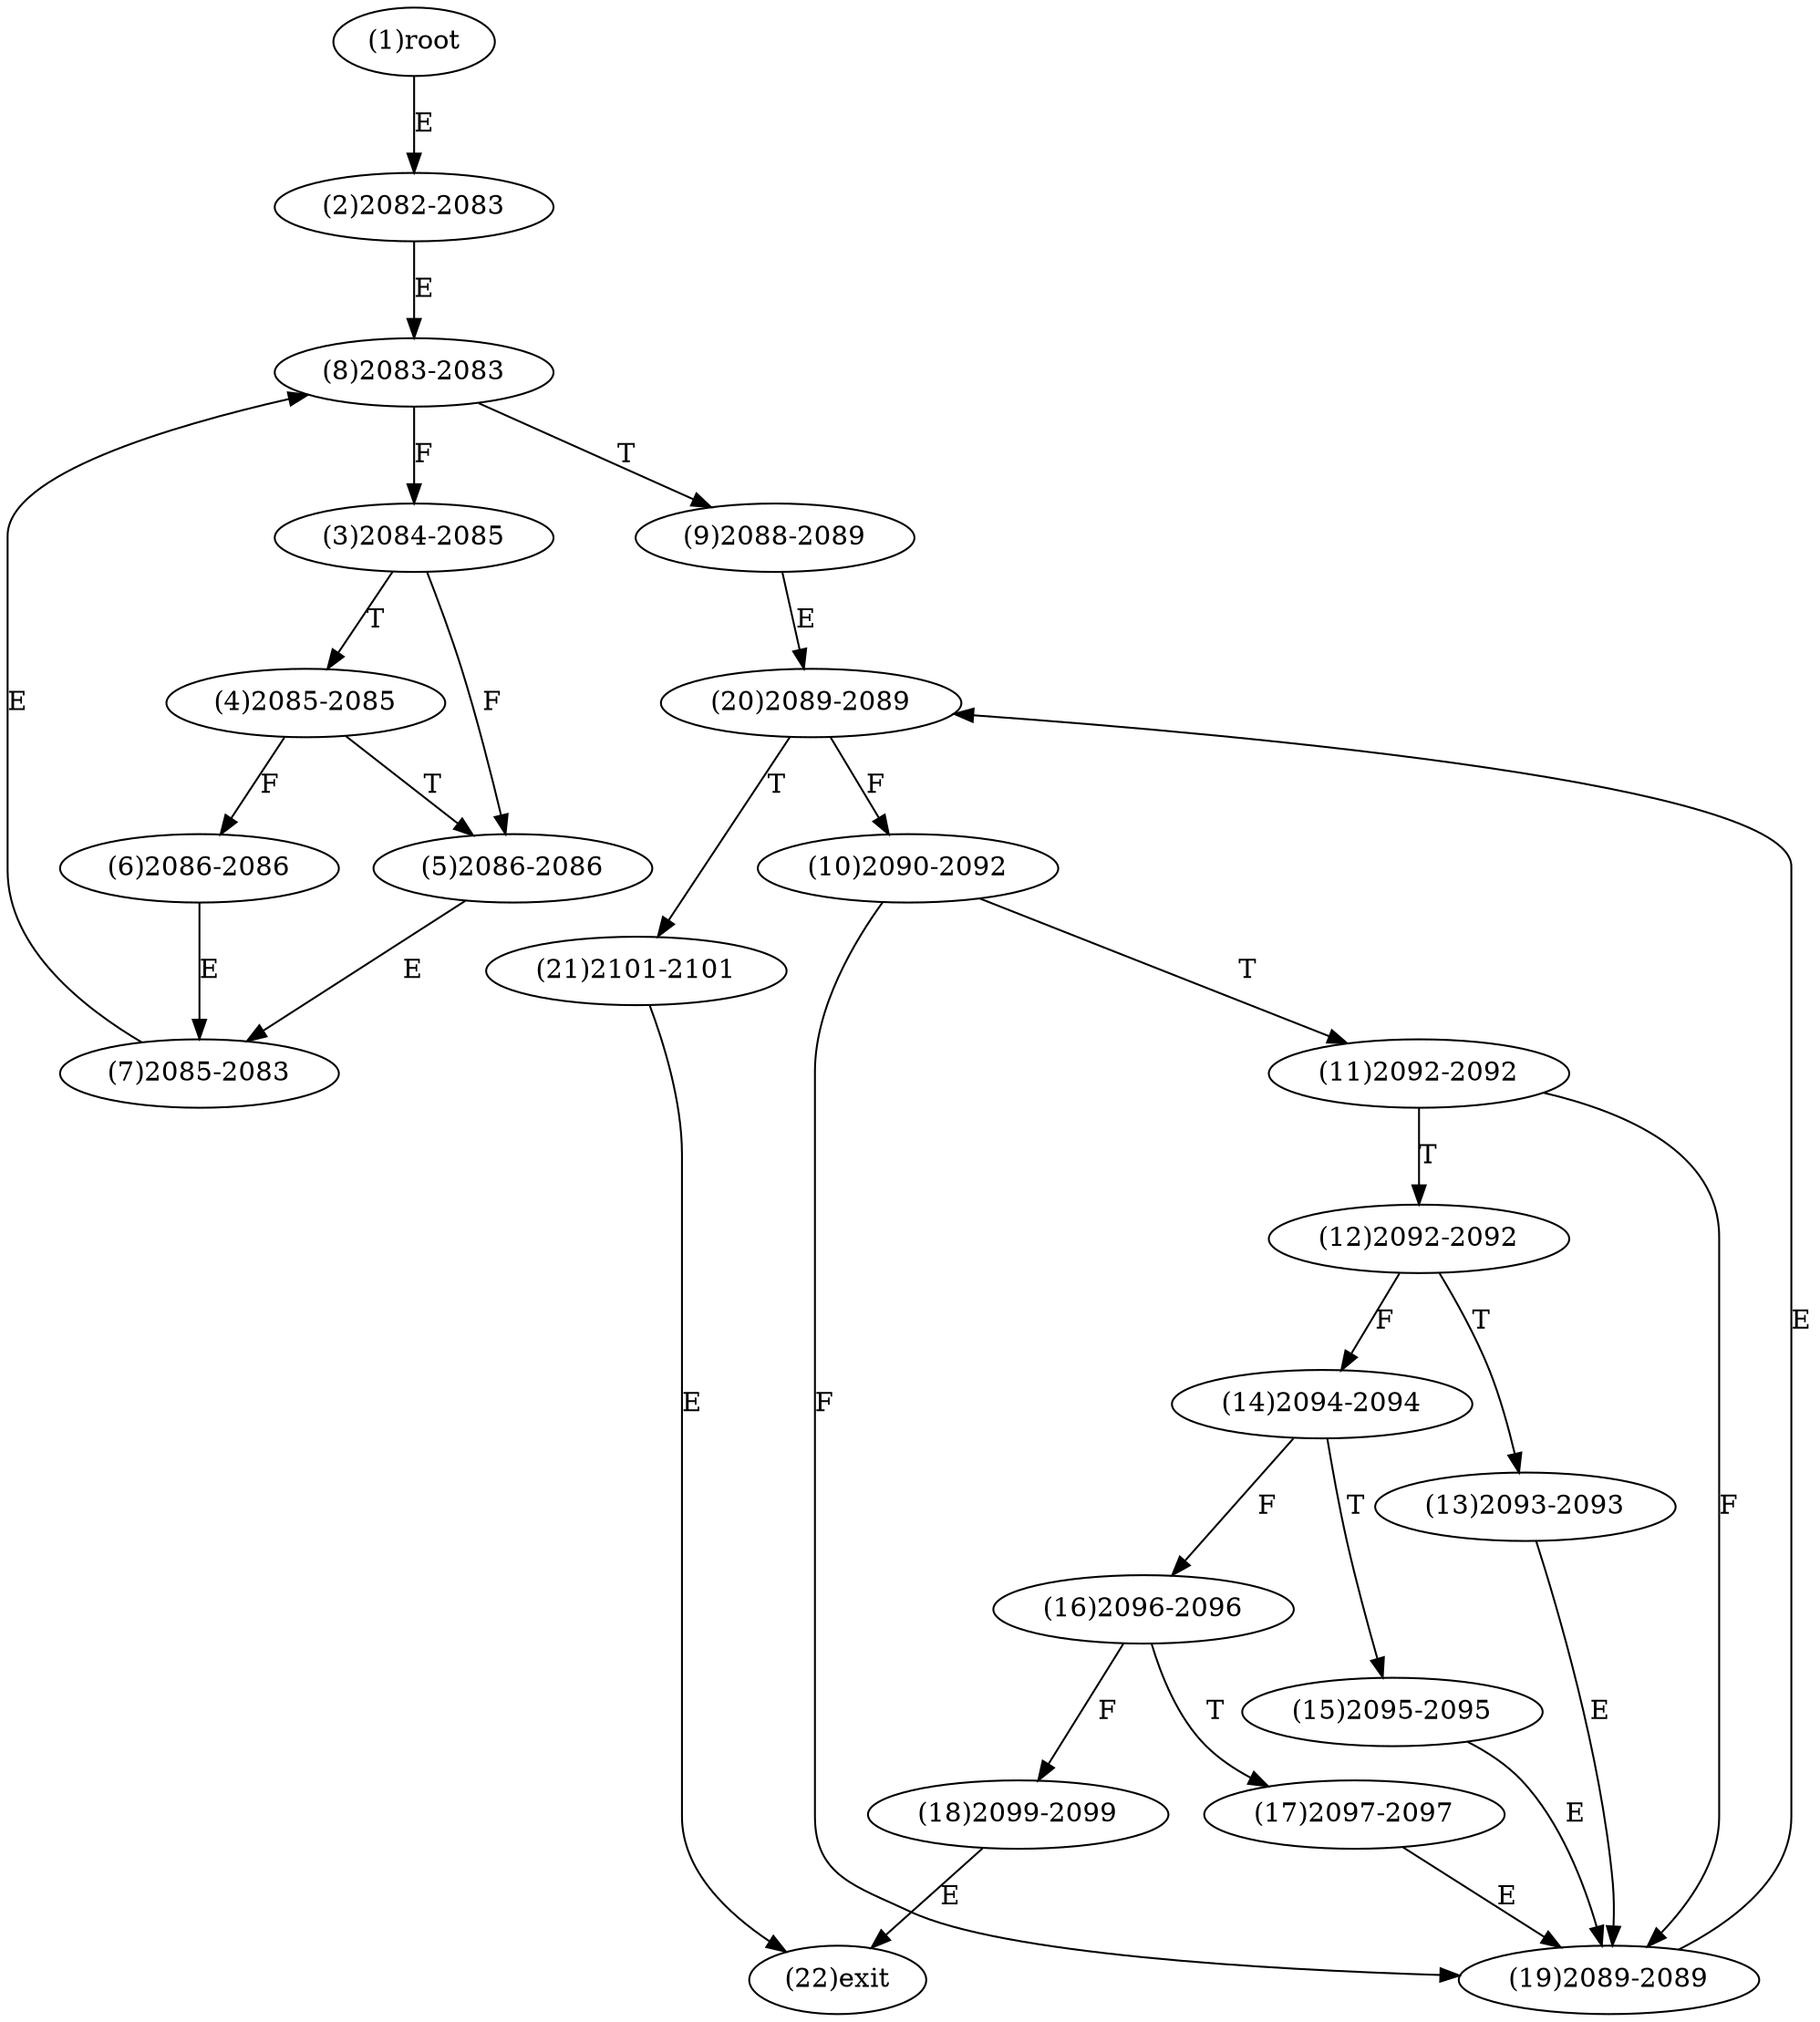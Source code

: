 digraph "" { 
1[ label="(1)root"];
2[ label="(2)2082-2083"];
3[ label="(3)2084-2085"];
4[ label="(4)2085-2085"];
5[ label="(5)2086-2086"];
6[ label="(6)2086-2086"];
7[ label="(7)2085-2083"];
8[ label="(8)2083-2083"];
9[ label="(9)2088-2089"];
10[ label="(10)2090-2092"];
11[ label="(11)2092-2092"];
12[ label="(12)2092-2092"];
13[ label="(13)2093-2093"];
14[ label="(14)2094-2094"];
15[ label="(15)2095-2095"];
17[ label="(17)2097-2097"];
16[ label="(16)2096-2096"];
19[ label="(19)2089-2089"];
18[ label="(18)2099-2099"];
21[ label="(21)2101-2101"];
20[ label="(20)2089-2089"];
22[ label="(22)exit"];
1->2[ label="E"];
2->8[ label="E"];
3->5[ label="F"];
3->4[ label="T"];
4->6[ label="F"];
4->5[ label="T"];
5->7[ label="E"];
6->7[ label="E"];
7->8[ label="E"];
8->3[ label="F"];
8->9[ label="T"];
9->20[ label="E"];
10->19[ label="F"];
10->11[ label="T"];
11->19[ label="F"];
11->12[ label="T"];
12->14[ label="F"];
12->13[ label="T"];
13->19[ label="E"];
14->16[ label="F"];
14->15[ label="T"];
15->19[ label="E"];
16->18[ label="F"];
16->17[ label="T"];
17->19[ label="E"];
18->22[ label="E"];
19->20[ label="E"];
20->10[ label="F"];
20->21[ label="T"];
21->22[ label="E"];
}
